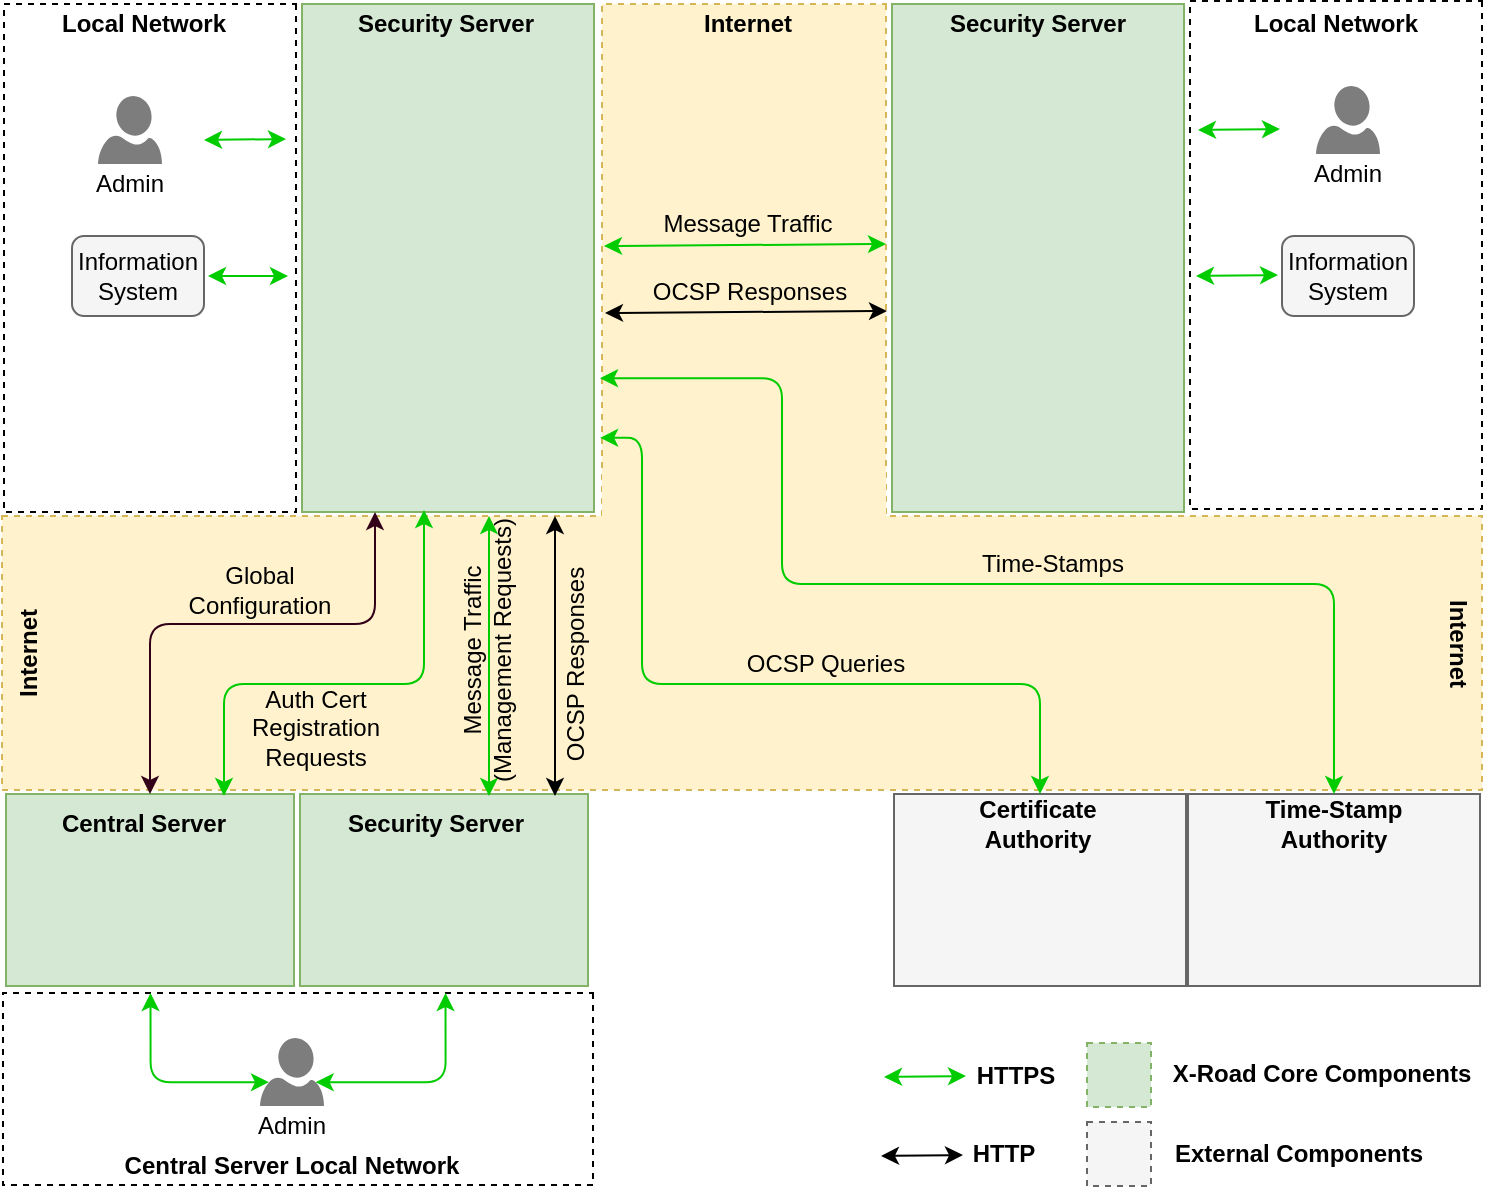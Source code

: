 <mxfile version="10.8.9" type="device"><diagram id="6XxPmeYir-KdUFz_AkcW" name="Page-1"><mxGraphModel dx="1078" dy="752" grid="1" gridSize="10" guides="1" tooltips="1" connect="1" arrows="1" fold="1" page="1" pageScale="1" pageWidth="827" pageHeight="1169" math="0" shadow="0"><root><mxCell id="0"/><mxCell id="1" parent="0"/><mxCell id="vMifHOpfoVDnlBe_fbiD-2" value="" style="rounded=0;whiteSpace=wrap;html=1;glass=0;dashed=1;rotation=90;" parent="1" vertex="1"><mxGeometry x="-13" y="134" width="254" height="146" as="geometry"/></mxCell><mxCell id="vMifHOpfoVDnlBe_fbiD-3" value="" style="rounded=0;whiteSpace=wrap;html=1;glass=0;rotation=90;fillColor=#d5e8d4;strokeColor=#82b366;gradientColor=none;" parent="1" vertex="1"><mxGeometry x="136" y="134" width="254" height="146" as="geometry"/></mxCell><mxCell id="vMifHOpfoVDnlBe_fbiD-4" value="" style="rounded=0;whiteSpace=wrap;html=1;glass=0;dashed=1;fillColor=#fff2cc;rotation=90;strokeColor=#d6b656;" parent="1" vertex="1"><mxGeometry x="273" y="147" width="276" height="142" as="geometry"/></mxCell><mxCell id="vMifHOpfoVDnlBe_fbiD-5" value="Local Network" style="text;html=1;strokeColor=none;fillColor=none;align=center;verticalAlign=middle;whiteSpace=wrap;rounded=0;glass=0;fontStyle=1" parent="1" vertex="1"><mxGeometry x="56" y="80" width="110" height="20" as="geometry"/></mxCell><mxCell id="vMifHOpfoVDnlBe_fbiD-6" value="Security Server" style="text;html=1;strokeColor=none;fillColor=none;align=center;verticalAlign=middle;whiteSpace=wrap;rounded=0;glass=0;fontStyle=1" parent="1" vertex="1"><mxGeometry x="207" y="80" width="110" height="20" as="geometry"/></mxCell><mxCell id="vMifHOpfoVDnlBe_fbiD-7" value="Internet" style="text;html=1;strokeColor=none;fillColor=none;align=center;verticalAlign=middle;whiteSpace=wrap;rounded=0;glass=0;fontStyle=1" parent="1" vertex="1"><mxGeometry x="358" y="80" width="110" height="20" as="geometry"/></mxCell><mxCell id="vMifHOpfoVDnlBe_fbiD-8" value="" style="shadow=0;dashed=0;html=1;strokeColor=none;labelPosition=center;verticalLabelPosition=bottom;verticalAlign=top;align=center;shape=mxgraph.azure.user;fillColor=#7D7D7D;glass=0;" parent="1" vertex="1"><mxGeometry x="88" y="126" width="32" height="34" as="geometry"/></mxCell><mxCell id="vMifHOpfoVDnlBe_fbiD-9" value="Information System" style="rounded=1;whiteSpace=wrap;html=1;glass=0;strokeColor=#666666;fillColor=#f5f5f5;gradientColor=none;" parent="1" vertex="1"><mxGeometry x="75" y="196" width="66" height="40" as="geometry"/></mxCell><mxCell id="vMifHOpfoVDnlBe_fbiD-10" value="" style="rounded=0;whiteSpace=wrap;html=1;glass=0;rotation=90;fillColor=#d5e8d4;strokeColor=#82b366;gradientColor=none;" parent="1" vertex="1"><mxGeometry x="431" y="134" width="254" height="146" as="geometry"/></mxCell><mxCell id="vMifHOpfoVDnlBe_fbiD-11" value="Security Server" style="text;html=1;strokeColor=none;fillColor=none;align=center;verticalAlign=middle;whiteSpace=wrap;rounded=0;glass=0;fontStyle=1" parent="1" vertex="1"><mxGeometry x="503" y="80" width="110" height="20" as="geometry"/></mxCell><mxCell id="vMifHOpfoVDnlBe_fbiD-12" value="" style="rounded=0;whiteSpace=wrap;html=1;glass=0;dashed=1;rotation=90;" parent="1" vertex="1"><mxGeometry x="580" y="132.5" width="254" height="146" as="geometry"/></mxCell><mxCell id="vMifHOpfoVDnlBe_fbiD-13" value="Local Network" style="text;html=1;strokeColor=none;fillColor=none;align=center;verticalAlign=middle;whiteSpace=wrap;rounded=0;glass=0;fontStyle=1" parent="1" vertex="1"><mxGeometry x="652" y="79.5" width="110" height="20" as="geometry"/></mxCell><mxCell id="vMifHOpfoVDnlBe_fbiD-14" value="" style="shadow=0;dashed=0;html=1;strokeColor=none;labelPosition=center;verticalLabelPosition=bottom;verticalAlign=top;align=center;shape=mxgraph.azure.user;fillColor=#7D7D7D;glass=0;" parent="1" vertex="1"><mxGeometry x="697" y="121" width="32" height="34" as="geometry"/></mxCell><mxCell id="vMifHOpfoVDnlBe_fbiD-16" value="" style="endArrow=classic;startArrow=classic;html=1;exitX=1;exitY=0.5;exitDx=0;exitDy=0;fillColor=#d5e8d4;strokeColor=#00CC00;" parent="1" edge="1"><mxGeometry width="50" height="50" relative="1" as="geometry"><mxPoint x="143" y="216" as="sourcePoint"/><mxPoint x="183" y="216" as="targetPoint"/></mxGeometry></mxCell><mxCell id="vMifHOpfoVDnlBe_fbiD-17" value="" style="endArrow=classic;startArrow=classic;html=1;exitX=0.441;exitY=1.026;exitDx=0;exitDy=0;fillColor=#d5e8d4;strokeColor=#00CC00;entryX=0.437;entryY=-0.004;entryDx=0;entryDy=0;entryPerimeter=0;exitPerimeter=0;" parent="1" edge="1"><mxGeometry width="50" height="50" relative="1" as="geometry"><mxPoint x="341" y="201" as="sourcePoint"/><mxPoint x="482" y="200" as="targetPoint"/></mxGeometry></mxCell><mxCell id="vMifHOpfoVDnlBe_fbiD-18" value="" style="endArrow=classic;startArrow=classic;html=1;exitX=0.441;exitY=1.026;exitDx=0;exitDy=0;fillColor=#d5e8d4;strokeColor=#000000;entryX=0.437;entryY=-0.004;entryDx=0;entryDy=0;entryPerimeter=0;exitPerimeter=0;" parent="1" edge="1"><mxGeometry width="50" height="50" relative="1" as="geometry"><mxPoint x="341.5" y="234.5" as="sourcePoint"/><mxPoint x="482.5" y="233.5" as="targetPoint"/></mxGeometry></mxCell><mxCell id="vMifHOpfoVDnlBe_fbiD-19" value="" style="endArrow=classic;startArrow=classic;html=1;fillColor=#d5e8d4;strokeColor=#00CC00;" parent="1" edge="1"><mxGeometry width="50" height="50" relative="1" as="geometry"><mxPoint x="141" y="148" as="sourcePoint"/><mxPoint x="182" y="147.5" as="targetPoint"/></mxGeometry></mxCell><mxCell id="vMifHOpfoVDnlBe_fbiD-20" value="Admin" style="text;html=1;strokeColor=none;fillColor=none;align=center;verticalAlign=middle;whiteSpace=wrap;rounded=0;glass=0;" parent="1" vertex="1"><mxGeometry x="49" y="160" width="110" height="20" as="geometry"/></mxCell><mxCell id="vMifHOpfoVDnlBe_fbiD-21" value="Information System" style="rounded=1;whiteSpace=wrap;html=1;glass=0;strokeColor=#666666;fillColor=#f5f5f5;gradientColor=none;" parent="1" vertex="1"><mxGeometry x="680" y="196" width="66" height="40" as="geometry"/></mxCell><mxCell id="vMifHOpfoVDnlBe_fbiD-24" value="Admin" style="text;html=1;strokeColor=none;fillColor=none;align=center;verticalAlign=middle;whiteSpace=wrap;rounded=0;glass=0;" parent="1" vertex="1"><mxGeometry x="658" y="155" width="110" height="20" as="geometry"/></mxCell><mxCell id="vMifHOpfoVDnlBe_fbiD-25" value="Message Traffic" style="text;html=1;strokeColor=none;fillColor=none;align=center;verticalAlign=middle;whiteSpace=wrap;rounded=0;glass=0;" parent="1" vertex="1"><mxGeometry x="358" y="180" width="110" height="20" as="geometry"/></mxCell><mxCell id="vMifHOpfoVDnlBe_fbiD-26" value="OCSP Responses" style="text;html=1;strokeColor=none;fillColor=none;align=center;verticalAlign=middle;whiteSpace=wrap;rounded=0;glass=0;" parent="1" vertex="1"><mxGeometry x="359" y="214" width="110" height="20" as="geometry"/></mxCell><mxCell id="vMifHOpfoVDnlBe_fbiD-28" value="Security Server" style="text;html=1;strokeColor=none;fillColor=none;align=center;verticalAlign=middle;whiteSpace=wrap;rounded=0;glass=0;fontStyle=1" parent="1" vertex="1"><mxGeometry x="213" y="440" width="110" height="20" as="geometry"/></mxCell><mxCell id="vMifHOpfoVDnlBe_fbiD-30" value="" style="rounded=0;whiteSpace=wrap;html=1;glass=0;dashed=1;fillColor=#fff2cc;rotation=0;strokeColor=#d6b656;" parent="1" vertex="1"><mxGeometry x="40" y="336" width="740" height="137" as="geometry"/></mxCell><mxCell id="vMifHOpfoVDnlBe_fbiD-33" value="" style="rounded=0;whiteSpace=wrap;html=1;glass=0;rotation=90;fillColor=#d5e8d4;strokeColor=#82b366;gradientColor=none;" parent="1" vertex="1"><mxGeometry x="66" y="451" width="96" height="144" as="geometry"/></mxCell><mxCell id="vMifHOpfoVDnlBe_fbiD-34" value="" style="rounded=0;whiteSpace=wrap;html=1;glass=0;rotation=90;fillColor=#d5e8d4;strokeColor=#82b366;gradientColor=none;" parent="1" vertex="1"><mxGeometry x="213" y="451" width="96" height="144" as="geometry"/></mxCell><mxCell id="vMifHOpfoVDnlBe_fbiD-36" value="" style="rounded=0;whiteSpace=wrap;html=1;glass=0;rotation=90;dashed=1;" parent="1" vertex="1"><mxGeometry x="140" y="475" width="96" height="295" as="geometry"/></mxCell><mxCell id="vMifHOpfoVDnlBe_fbiD-37" value="Security Server" style="text;html=1;strokeColor=none;fillColor=none;align=center;verticalAlign=middle;whiteSpace=wrap;rounded=0;glass=0;fontStyle=1" parent="1" vertex="1"><mxGeometry x="202" y="480" width="110" height="20" as="geometry"/></mxCell><mxCell id="vMifHOpfoVDnlBe_fbiD-38" value="Central Server" style="text;html=1;strokeColor=none;fillColor=none;align=center;verticalAlign=middle;whiteSpace=wrap;rounded=0;glass=0;fontStyle=1" parent="1" vertex="1"><mxGeometry x="56" y="480" width="110" height="20" as="geometry"/></mxCell><mxCell id="vMifHOpfoVDnlBe_fbiD-39" value="" style="shadow=0;dashed=0;html=1;strokeColor=none;labelPosition=center;verticalLabelPosition=bottom;verticalAlign=top;align=center;shape=mxgraph.azure.user;fillColor=#7D7D7D;glass=0;" parent="1" vertex="1"><mxGeometry x="169" y="597" width="32" height="34" as="geometry"/></mxCell><mxCell id="vMifHOpfoVDnlBe_fbiD-40" value="Admin" style="text;html=1;strokeColor=none;fillColor=none;align=center;verticalAlign=middle;whiteSpace=wrap;rounded=0;glass=0;" parent="1" vertex="1"><mxGeometry x="130" y="631" width="110" height="20" as="geometry"/></mxCell><mxCell id="vMifHOpfoVDnlBe_fbiD-41" value="Central Server Local Network" style="text;html=1;strokeColor=none;fillColor=none;align=center;verticalAlign=middle;whiteSpace=wrap;rounded=0;glass=0;fontStyle=1" parent="1" vertex="1"><mxGeometry x="88" y="651" width="194" height="20" as="geometry"/></mxCell><mxCell id="vMifHOpfoVDnlBe_fbiD-42" value="" style="endArrow=classic;startArrow=classic;html=1;fillColor=#d5e8d4;strokeColor=#00CC00;exitX=0;exitY=0.75;exitDx=0;exitDy=0;entryX=0.14;entryY=0.65;entryDx=0;entryDy=0;entryPerimeter=0;edgeStyle=orthogonalEdgeStyle;" parent="1" source="vMifHOpfoVDnlBe_fbiD-36" target="vMifHOpfoVDnlBe_fbiD-39" edge="1"><mxGeometry width="50" height="50" relative="1" as="geometry"><mxPoint x="93.5" y="614" as="sourcePoint"/><mxPoint x="134.5" y="613.5" as="targetPoint"/><Array as="points"><mxPoint x="114" y="619"/></Array></mxGeometry></mxCell><mxCell id="vMifHOpfoVDnlBe_fbiD-46" value="" style="endArrow=classic;startArrow=classic;html=1;fillColor=#d5e8d4;strokeColor=#00CC00;exitX=0.87;exitY=0.65;exitDx=0;exitDy=0;entryX=0;entryY=0.25;entryDx=0;entryDy=0;exitPerimeter=0;edgeStyle=orthogonalEdgeStyle;" parent="1" source="vMifHOpfoVDnlBe_fbiD-39" target="vMifHOpfoVDnlBe_fbiD-36" edge="1"><mxGeometry width="50" height="50" relative="1" as="geometry"><mxPoint x="124.333" y="584.333" as="sourcePoint"/><mxPoint x="183.667" y="629" as="targetPoint"/><Array as="points"><mxPoint x="262" y="619"/></Array></mxGeometry></mxCell><mxCell id="vMifHOpfoVDnlBe_fbiD-48" value="" style="endArrow=classic;startArrow=classic;html=1;fillColor=#d5e8d4;strokeColor=#00CC00;" parent="1" edge="1"><mxGeometry width="50" height="50" relative="1" as="geometry"><mxPoint x="638" y="143" as="sourcePoint"/><mxPoint x="679" y="142.5" as="targetPoint"/></mxGeometry></mxCell><mxCell id="vMifHOpfoVDnlBe_fbiD-49" value="" style="endArrow=classic;startArrow=classic;html=1;fillColor=#d5e8d4;strokeColor=#00CC00;" parent="1" edge="1"><mxGeometry width="50" height="50" relative="1" as="geometry"><mxPoint x="637" y="216" as="sourcePoint"/><mxPoint x="678" y="215.5" as="targetPoint"/></mxGeometry></mxCell><mxCell id="vMifHOpfoVDnlBe_fbiD-50" value="" style="endArrow=classic;startArrow=classic;html=1;fillColor=#d5e8d4;strokeColor=#000000;" parent="1" edge="1"><mxGeometry width="50" height="50" relative="1" as="geometry"><mxPoint x="316.5" y="336" as="sourcePoint"/><mxPoint x="316.5" y="476" as="targetPoint"/></mxGeometry></mxCell><mxCell id="vMifHOpfoVDnlBe_fbiD-51" value="" style="endArrow=classic;startArrow=classic;html=1;fillColor=#d5e8d4;strokeColor=#00CC00;" parent="1" edge="1"><mxGeometry width="50" height="50" relative="1" as="geometry"><mxPoint x="283.5" y="336" as="sourcePoint"/><mxPoint x="283.5" y="476" as="targetPoint"/></mxGeometry></mxCell><mxCell id="vMifHOpfoVDnlBe_fbiD-52" value="Message Traffic&lt;br&gt;(Management Requests)&lt;br&gt;" style="text;html=1;strokeColor=none;fillColor=none;align=center;verticalAlign=middle;whiteSpace=wrap;rounded=0;glass=0;rotation=-90;" parent="1" vertex="1"><mxGeometry x="212" y="393" width="141" height="20" as="geometry"/></mxCell><mxCell id="vMifHOpfoVDnlBe_fbiD-53" value="OCSP Responses" style="text;html=1;strokeColor=none;fillColor=none;align=center;verticalAlign=middle;whiteSpace=wrap;rounded=0;glass=0;rotation=-90;" parent="1" vertex="1"><mxGeometry x="272" y="400" width="110" height="20" as="geometry"/></mxCell><mxCell id="vMifHOpfoVDnlBe_fbiD-54" value="" style="endArrow=classic;startArrow=classic;html=1;fillColor=#d5e8d4;strokeColor=#00CC00;edgeStyle=orthogonalEdgeStyle;" parent="1" edge="1"><mxGeometry width="50" height="50" relative="1" as="geometry"><mxPoint x="251" y="333" as="sourcePoint"/><mxPoint x="151" y="476" as="targetPoint"/><Array as="points"><mxPoint x="251" y="420"/><mxPoint x="151" y="420"/></Array></mxGeometry></mxCell><mxCell id="vMifHOpfoVDnlBe_fbiD-55" value="" style="endArrow=classic;startArrow=classic;html=1;fillColor=#d5e8d4;strokeColor=#33001A;exitX=1;exitY=0.75;exitDx=0;exitDy=0;entryX=0;entryY=0.5;entryDx=0;entryDy=0;edgeStyle=orthogonalEdgeStyle;" parent="1" source="vMifHOpfoVDnlBe_fbiD-3" target="vMifHOpfoVDnlBe_fbiD-33" edge="1"><mxGeometry width="50" height="50" relative="1" as="geometry"><mxPoint x="336.5" y="356" as="sourcePoint"/><mxPoint x="336.5" y="496" as="targetPoint"/><Array as="points"><mxPoint x="227" y="390"/><mxPoint x="114" y="390"/></Array></mxGeometry></mxCell><mxCell id="vMifHOpfoVDnlBe_fbiD-57" value="Global Configuration" style="text;html=1;strokeColor=none;fillColor=none;align=center;verticalAlign=middle;whiteSpace=wrap;rounded=0;glass=0;" parent="1" vertex="1"><mxGeometry x="114" y="363" width="110" height="20" as="geometry"/></mxCell><mxCell id="vMifHOpfoVDnlBe_fbiD-59" value="Auth Cert Registration Requests" style="text;html=1;strokeColor=none;fillColor=none;align=center;verticalAlign=middle;whiteSpace=wrap;rounded=0;glass=0;" parent="1" vertex="1"><mxGeometry x="137" y="432" width="120" height="20" as="geometry"/></mxCell><mxCell id="vMifHOpfoVDnlBe_fbiD-60" value="" style="rounded=0;whiteSpace=wrap;html=1;glass=0;rotation=90;fillColor=#f5f5f5;strokeColor=#666666;fontColor=#333333;" parent="1" vertex="1"><mxGeometry x="511" y="450" width="96" height="146" as="geometry"/></mxCell><mxCell id="vMifHOpfoVDnlBe_fbiD-61" value="" style="rounded=0;whiteSpace=wrap;html=1;glass=0;rotation=90;fillColor=#f5f5f5;strokeColor=#666666;fontColor=#333333;" parent="1" vertex="1"><mxGeometry x="658" y="450" width="96" height="146" as="geometry"/></mxCell><mxCell id="vMifHOpfoVDnlBe_fbiD-65" value="Certificate Authority" style="text;html=1;strokeColor=none;fillColor=none;align=center;verticalAlign=middle;whiteSpace=wrap;rounded=0;glass=0;fontStyle=1" parent="1" vertex="1"><mxGeometry x="503" y="480" width="110" height="20" as="geometry"/></mxCell><mxCell id="vMifHOpfoVDnlBe_fbiD-68" value="Time-Stamp Authority" style="text;html=1;strokeColor=none;fillColor=none;align=center;verticalAlign=middle;whiteSpace=wrap;rounded=0;glass=0;fontStyle=1" parent="1" vertex="1"><mxGeometry x="651" y="480" width="110" height="20" as="geometry"/></mxCell><mxCell id="vMifHOpfoVDnlBe_fbiD-69" value="Time-Stamps" style="text;html=1;strokeColor=none;fillColor=none;align=center;verticalAlign=middle;whiteSpace=wrap;rounded=0;glass=0;" parent="1" vertex="1"><mxGeometry x="474" y="350" width="183" height="20" as="geometry"/></mxCell><mxCell id="vMifHOpfoVDnlBe_fbiD-70" value="OCSP Queries" style="text;html=1;strokeColor=none;fillColor=none;align=center;verticalAlign=middle;whiteSpace=wrap;rounded=0;glass=0;" parent="1" vertex="1"><mxGeometry x="390" y="400" width="124" height="20" as="geometry"/></mxCell><mxCell id="vMifHOpfoVDnlBe_fbiD-71" value="" style="endArrow=classic;startArrow=classic;html=1;fillColor=#d5e8d4;strokeColor=#00CC00;" parent="1" edge="1"><mxGeometry width="50" height="50" relative="1" as="geometry"><mxPoint x="481" y="616.5" as="sourcePoint"/><mxPoint x="522" y="616" as="targetPoint"/></mxGeometry></mxCell><mxCell id="vMifHOpfoVDnlBe_fbiD-72" value="" style="endArrow=classic;startArrow=classic;html=1;fillColor=#d5e8d4;strokeColor=#000000;" parent="1" edge="1"><mxGeometry width="50" height="50" relative="1" as="geometry"><mxPoint x="479.5" y="656" as="sourcePoint"/><mxPoint x="520.5" y="655.5" as="targetPoint"/></mxGeometry></mxCell><mxCell id="vMifHOpfoVDnlBe_fbiD-73" value="HTTPS" style="text;html=1;strokeColor=none;fillColor=none;align=center;verticalAlign=middle;whiteSpace=wrap;rounded=0;glass=0;fontStyle=1" parent="1" vertex="1"><mxGeometry x="521.5" y="605.5" width="50" height="20" as="geometry"/></mxCell><mxCell id="vMifHOpfoVDnlBe_fbiD-74" value="HTTP" style="text;html=1;strokeColor=none;fillColor=none;align=center;verticalAlign=middle;whiteSpace=wrap;rounded=0;glass=0;fontStyle=1" parent="1" vertex="1"><mxGeometry x="515.5" y="644.5" width="50" height="20" as="geometry"/></mxCell><mxCell id="vMifHOpfoVDnlBe_fbiD-75" value="Internet" style="text;html=1;strokeColor=none;fillColor=none;align=center;verticalAlign=middle;whiteSpace=wrap;rounded=0;glass=0;fontStyle=1;rotation=90;" parent="1" vertex="1"><mxGeometry x="713" y="390" width="110" height="20" as="geometry"/></mxCell><mxCell id="vMifHOpfoVDnlBe_fbiD-76" value="Internet" style="text;html=1;strokeColor=none;fillColor=none;align=center;verticalAlign=middle;whiteSpace=wrap;rounded=0;glass=0;fontStyle=1;rotation=-90;" parent="1" vertex="1"><mxGeometry x="-2" y="394.5" width="110" height="20" as="geometry"/></mxCell><mxCell id="vMifHOpfoVDnlBe_fbiD-77" value="" style="rounded=0;whiteSpace=wrap;html=1;glass=0;dashed=1;fillColor=#fff2cc;rotation=90;strokeColor=none;" parent="1" vertex="1"><mxGeometry x="392.5" y="261" width="37" height="142" as="geometry"/></mxCell><mxCell id="vMifHOpfoVDnlBe_fbiD-67" value="" style="endArrow=classic;startArrow=classic;html=1;fillColor=#d5e8d4;strokeColor=#00CC00;entryX=0;entryY=0.5;entryDx=0;entryDy=0;exitX=0.678;exitY=1.007;exitDx=0;exitDy=0;edgeStyle=orthogonalEdgeStyle;exitPerimeter=0;" parent="1" source="vMifHOpfoVDnlBe_fbiD-4" target="vMifHOpfoVDnlBe_fbiD-61" edge="1"><mxGeometry width="50" height="50" relative="1" as="geometry"><mxPoint x="293.5" y="346" as="sourcePoint"/><mxPoint x="293.5" y="486" as="targetPoint"/><Array as="points"><mxPoint x="430" y="267"/><mxPoint x="430" y="370"/><mxPoint x="706" y="370"/></Array></mxGeometry></mxCell><mxCell id="vMifHOpfoVDnlBe_fbiD-64" value="" style="endArrow=classic;startArrow=classic;html=1;fillColor=#d5e8d4;strokeColor=#00CC00;exitX=0.854;exitY=-0.021;exitDx=0;exitDy=0;exitPerimeter=0;edgeStyle=orthogonalEdgeStyle;entryX=0;entryY=0.5;entryDx=0;entryDy=0;" parent="1" source="vMifHOpfoVDnlBe_fbiD-3" target="vMifHOpfoVDnlBe_fbiD-60" edge="1"><mxGeometry width="50" height="50" relative="1" as="geometry"><mxPoint x="410.5" y="400" as="sourcePoint"/><mxPoint x="558" y="470" as="targetPoint"/><Array as="points"><mxPoint x="360" y="297"/><mxPoint x="360" y="420"/><mxPoint x="559" y="420"/></Array></mxGeometry></mxCell><mxCell id="vMifHOpfoVDnlBe_fbiD-79" value="" style="whiteSpace=wrap;html=1;aspect=fixed;glass=0;dashed=1;strokeColor=#82b366;fillColor=#d5e8d4;gradientColor=none;" parent="1" vertex="1"><mxGeometry x="582.5" y="599.5" width="32" height="32" as="geometry"/></mxCell><mxCell id="vMifHOpfoVDnlBe_fbiD-80" value="" style="whiteSpace=wrap;html=1;aspect=fixed;glass=0;dashed=1;strokeColor=#666666;fillColor=#f5f5f5;gradientColor=none;" parent="1" vertex="1"><mxGeometry x="582.5" y="639" width="32" height="32" as="geometry"/></mxCell><mxCell id="vMifHOpfoVDnlBe_fbiD-81" value="X-Road Core Components" style="text;html=1;strokeColor=none;fillColor=none;align=center;verticalAlign=middle;whiteSpace=wrap;rounded=0;glass=0;fontStyle=1" parent="1" vertex="1"><mxGeometry x="622.5" y="604.5" width="154" height="20" as="geometry"/></mxCell><mxCell id="vMifHOpfoVDnlBe_fbiD-82" value="External Components" style="text;html=1;strokeColor=none;fillColor=none;align=center;verticalAlign=middle;whiteSpace=wrap;rounded=0;glass=0;fontStyle=1" parent="1" vertex="1"><mxGeometry x="620.5" y="644.5" width="135" height="20" as="geometry"/></mxCell></root></mxGraphModel></diagram></mxfile>
